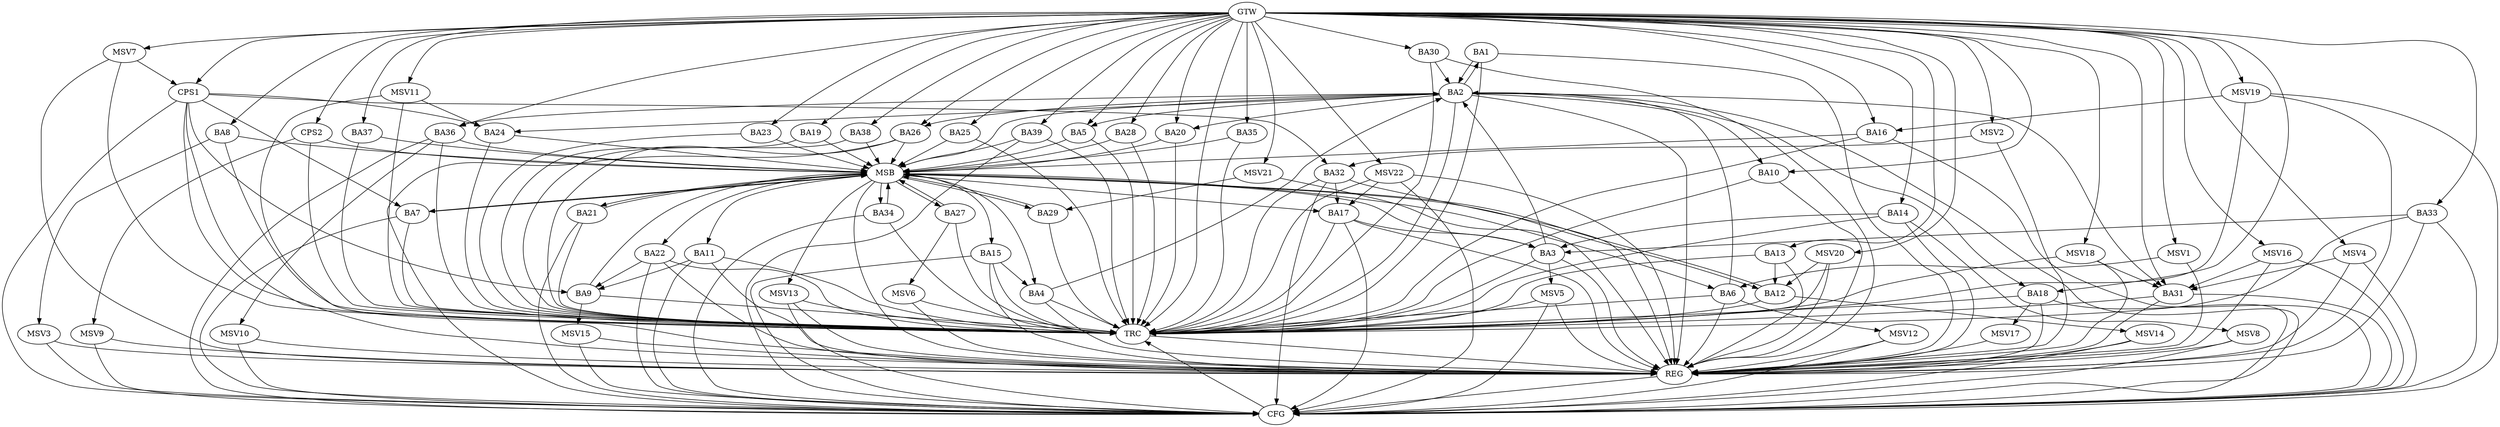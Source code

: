strict digraph G {
  BA1 [ label="BA1" ];
  BA2 [ label="BA2" ];
  BA3 [ label="BA3" ];
  BA4 [ label="BA4" ];
  BA5 [ label="BA5" ];
  BA6 [ label="BA6" ];
  BA7 [ label="BA7" ];
  BA8 [ label="BA8" ];
  BA9 [ label="BA9" ];
  BA10 [ label="BA10" ];
  BA11 [ label="BA11" ];
  BA12 [ label="BA12" ];
  BA13 [ label="BA13" ];
  BA14 [ label="BA14" ];
  BA15 [ label="BA15" ];
  BA16 [ label="BA16" ];
  BA17 [ label="BA17" ];
  BA18 [ label="BA18" ];
  BA19 [ label="BA19" ];
  BA20 [ label="BA20" ];
  BA21 [ label="BA21" ];
  BA22 [ label="BA22" ];
  BA23 [ label="BA23" ];
  BA24 [ label="BA24" ];
  BA25 [ label="BA25" ];
  BA26 [ label="BA26" ];
  BA27 [ label="BA27" ];
  BA28 [ label="BA28" ];
  BA29 [ label="BA29" ];
  BA30 [ label="BA30" ];
  BA31 [ label="BA31" ];
  BA32 [ label="BA32" ];
  BA33 [ label="BA33" ];
  BA34 [ label="BA34" ];
  BA35 [ label="BA35" ];
  BA36 [ label="BA36" ];
  BA37 [ label="BA37" ];
  BA38 [ label="BA38" ];
  BA39 [ label="BA39" ];
  CPS1 [ label="CPS1" ];
  CPS2 [ label="CPS2" ];
  GTW [ label="GTW" ];
  REG [ label="REG" ];
  MSB [ label="MSB" ];
  CFG [ label="CFG" ];
  TRC [ label="TRC" ];
  MSV1 [ label="MSV1" ];
  MSV2 [ label="MSV2" ];
  MSV3 [ label="MSV3" ];
  MSV4 [ label="MSV4" ];
  MSV5 [ label="MSV5" ];
  MSV6 [ label="MSV6" ];
  MSV7 [ label="MSV7" ];
  MSV8 [ label="MSV8" ];
  MSV9 [ label="MSV9" ];
  MSV10 [ label="MSV10" ];
  MSV11 [ label="MSV11" ];
  MSV12 [ label="MSV12" ];
  MSV13 [ label="MSV13" ];
  MSV14 [ label="MSV14" ];
  MSV15 [ label="MSV15" ];
  MSV16 [ label="MSV16" ];
  MSV17 [ label="MSV17" ];
  MSV18 [ label="MSV18" ];
  MSV19 [ label="MSV19" ];
  MSV20 [ label="MSV20" ];
  MSV21 [ label="MSV21" ];
  MSV22 [ label="MSV22" ];
  BA1 -> BA2;
  BA2 -> BA1;
  BA3 -> BA2;
  BA4 -> BA2;
  BA6 -> BA2;
  BA11 -> BA9;
  BA13 -> BA12;
  BA14 -> BA3;
  BA15 -> BA4;
  BA17 -> BA3;
  BA22 -> BA9;
  BA30 -> BA2;
  BA32 -> BA17;
  BA33 -> BA3;
  CPS1 -> BA24;
  CPS1 -> BA7;
  CPS1 -> BA9;
  CPS1 -> BA32;
  GTW -> BA5;
  GTW -> BA8;
  GTW -> BA10;
  GTW -> BA13;
  GTW -> BA14;
  GTW -> BA16;
  GTW -> BA18;
  GTW -> BA19;
  GTW -> BA20;
  GTW -> BA23;
  GTW -> BA25;
  GTW -> BA26;
  GTW -> BA28;
  GTW -> BA30;
  GTW -> BA31;
  GTW -> BA33;
  GTW -> BA35;
  GTW -> BA36;
  GTW -> BA37;
  GTW -> BA38;
  GTW -> BA39;
  GTW -> CPS1;
  GTW -> CPS2;
  BA1 -> REG;
  BA2 -> REG;
  BA3 -> REG;
  BA4 -> REG;
  BA6 -> REG;
  BA10 -> REG;
  BA11 -> REG;
  BA13 -> REG;
  BA14 -> REG;
  BA15 -> REG;
  BA17 -> REG;
  BA18 -> REG;
  BA22 -> REG;
  BA30 -> REG;
  BA31 -> REG;
  BA32 -> REG;
  BA33 -> REG;
  CPS1 -> REG;
  BA5 -> MSB;
  MSB -> BA4;
  MSB -> REG;
  BA7 -> MSB;
  MSB -> BA2;
  BA8 -> MSB;
  MSB -> BA3;
  BA9 -> MSB;
  BA12 -> MSB;
  BA16 -> MSB;
  BA19 -> MSB;
  MSB -> BA6;
  BA20 -> MSB;
  BA21 -> MSB;
  MSB -> BA17;
  BA23 -> MSB;
  BA24 -> MSB;
  BA25 -> MSB;
  BA26 -> MSB;
  BA27 -> MSB;
  MSB -> BA21;
  BA28 -> MSB;
  MSB -> BA27;
  BA29 -> MSB;
  MSB -> BA22;
  BA34 -> MSB;
  BA35 -> MSB;
  MSB -> BA12;
  BA36 -> MSB;
  MSB -> BA11;
  BA37 -> MSB;
  MSB -> BA7;
  BA38 -> MSB;
  MSB -> BA15;
  BA39 -> MSB;
  CPS2 -> MSB;
  MSB -> BA34;
  MSB -> BA29;
  BA2 -> CFG;
  BA26 -> CFG;
  BA21 -> CFG;
  BA33 -> CFG;
  BA11 -> CFG;
  CPS1 -> CFG;
  BA17 -> CFG;
  BA15 -> CFG;
  BA16 -> CFG;
  BA32 -> CFG;
  BA18 -> CFG;
  BA36 -> CFG;
  BA34 -> CFG;
  BA31 -> CFG;
  BA7 -> CFG;
  BA22 -> CFG;
  BA39 -> CFG;
  REG -> CFG;
  BA1 -> TRC;
  BA2 -> TRC;
  BA3 -> TRC;
  BA4 -> TRC;
  BA5 -> TRC;
  BA6 -> TRC;
  BA7 -> TRC;
  BA8 -> TRC;
  BA9 -> TRC;
  BA10 -> TRC;
  BA11 -> TRC;
  BA12 -> TRC;
  BA13 -> TRC;
  BA14 -> TRC;
  BA15 -> TRC;
  BA16 -> TRC;
  BA17 -> TRC;
  BA18 -> TRC;
  BA19 -> TRC;
  BA20 -> TRC;
  BA21 -> TRC;
  BA22 -> TRC;
  BA23 -> TRC;
  BA24 -> TRC;
  BA25 -> TRC;
  BA26 -> TRC;
  BA27 -> TRC;
  BA28 -> TRC;
  BA29 -> TRC;
  BA30 -> TRC;
  BA31 -> TRC;
  BA32 -> TRC;
  BA33 -> TRC;
  BA34 -> TRC;
  BA35 -> TRC;
  BA36 -> TRC;
  BA37 -> TRC;
  BA38 -> TRC;
  BA39 -> TRC;
  CPS1 -> TRC;
  CPS2 -> TRC;
  GTW -> TRC;
  CFG -> TRC;
  TRC -> REG;
  BA2 -> BA31;
  BA2 -> BA36;
  BA2 -> BA24;
  BA2 -> BA5;
  BA2 -> BA26;
  BA2 -> BA20;
  BA2 -> BA10;
  BA2 -> BA18;
  MSV1 -> BA6;
  GTW -> MSV1;
  MSV1 -> REG;
  MSV2 -> BA32;
  GTW -> MSV2;
  MSV2 -> REG;
  BA8 -> MSV3;
  MSV3 -> REG;
  MSV3 -> CFG;
  MSV4 -> BA31;
  GTW -> MSV4;
  MSV4 -> REG;
  MSV4 -> CFG;
  BA3 -> MSV5;
  MSV5 -> REG;
  MSV5 -> TRC;
  MSV5 -> CFG;
  BA27 -> MSV6;
  MSV6 -> REG;
  MSV6 -> TRC;
  MSV7 -> CPS1;
  GTW -> MSV7;
  MSV7 -> REG;
  MSV7 -> TRC;
  BA14 -> MSV8;
  MSV8 -> REG;
  MSV8 -> CFG;
  CPS2 -> MSV9;
  MSV9 -> REG;
  MSV9 -> CFG;
  BA36 -> MSV10;
  MSV10 -> REG;
  MSV10 -> CFG;
  MSV11 -> BA24;
  GTW -> MSV11;
  MSV11 -> REG;
  MSV11 -> TRC;
  BA6 -> MSV12;
  MSV12 -> REG;
  MSV12 -> CFG;
  MSB -> MSV13;
  MSV13 -> REG;
  MSV13 -> TRC;
  MSV13 -> CFG;
  BA12 -> MSV14;
  MSV14 -> REG;
  MSV14 -> CFG;
  BA9 -> MSV15;
  MSV15 -> REG;
  MSV15 -> CFG;
  MSV16 -> BA31;
  GTW -> MSV16;
  MSV16 -> REG;
  MSV16 -> CFG;
  BA18 -> MSV17;
  MSV17 -> REG;
  MSV18 -> BA31;
  GTW -> MSV18;
  MSV18 -> REG;
  MSV18 -> TRC;
  MSV19 -> BA16;
  GTW -> MSV19;
  MSV19 -> REG;
  MSV19 -> TRC;
  MSV19 -> CFG;
  MSV20 -> BA12;
  GTW -> MSV20;
  MSV20 -> REG;
  MSV20 -> TRC;
  MSV21 -> BA29;
  GTW -> MSV21;
  MSV21 -> REG;
  MSV22 -> BA17;
  GTW -> MSV22;
  MSV22 -> REG;
  MSV22 -> TRC;
  MSV22 -> CFG;
}

